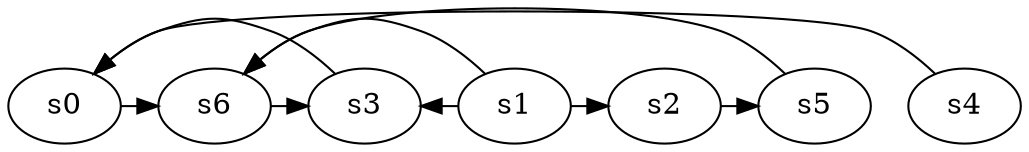 digraph game_0693_complex_7 {
    s0 [name="s0", player=0];
    s1 [name="s1", player=0];
    s2 [name="s2", player=0, target=1];
    s3 [name="s3", player=0];
    s4 [name="s4", player=1];
    s5 [name="s5", player=0, target=1];
    s6 [name="s6", player=1, target=1];

    s0 -> s6 [constraint="time % 4 == 1 && time % 4 == 0"];
    s1 -> s2 [constraint="time % 2 == 0 || time % 2 == 0"];
    s1 -> s3 [constraint="time == 20"];
    s1 -> s6 [constraint="time == 4 || time == 8 || time == 10 || time == 11 || time == 16"];
    s2 -> s5 [constraint="time == 7 || time == 9 || time == 13 || time == 14 || time == 15"];
    s3 -> s0 [constraint="time % 5 == 3 || time % 3 == 2"];
    s4 -> s0 [constraint="time % 4 == 2 && time % 3 == 2"];
    s5 -> s6 [constraint="time % 2 == 0 && time % 3 == 1"];
    s6 -> s3 [constraint="!(time % 3 == 2)"];
}
